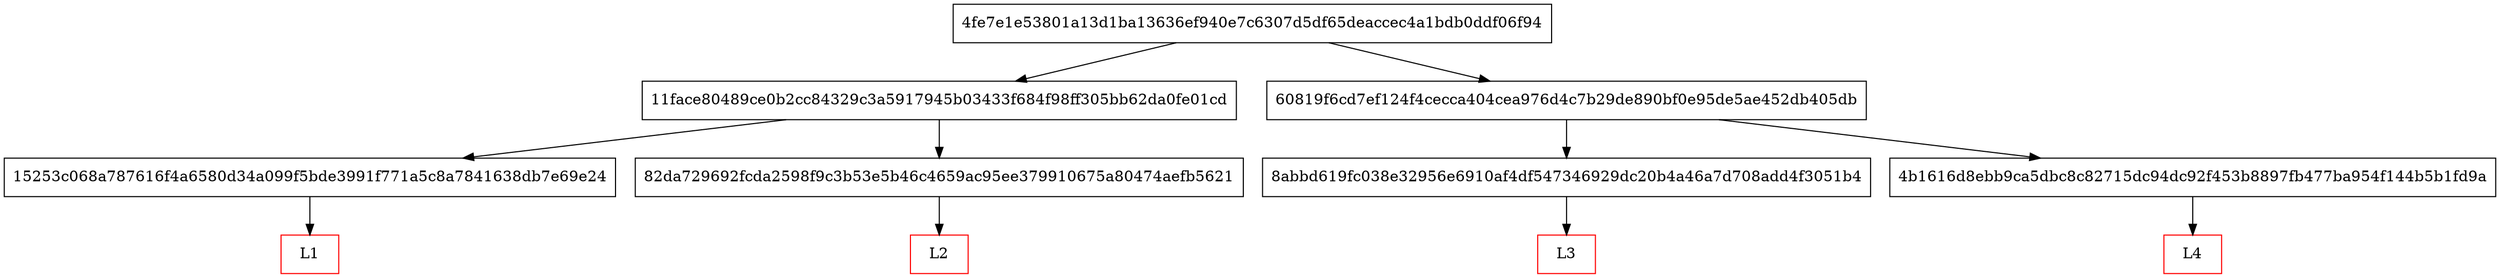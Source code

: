 digraph G {
node [shape=box]
root704[label="4fe7e1e53801a13d1ba13636ef940e7c6307d5df65deaccec4a1bdb0ddf06f94"]

root704 -> left58
left58[label="11face80489ce0b2cc84329c3a5917945b03433f684f98ff305bb62da0fe01cd"]

left58 -> left935
left935[label="15253c068a787616f4a6580d34a099f5bde3991f771a5c8a7841638db7e69e24"]

left58 -> right935
right935[label="82da729692fcda2598f9c3b53e5b46c4659ac95ee379910675a80474aefb5621"]

root704 -> right58
right58[label="60819f6cd7ef124f4cecca404cea976d4c7b29de890bf0e95de5ae452db405db"]

right58 -> left589
left589[label="8abbd619fc038e32956e6910af4df547346929dc20b4a46a7d708add4f3051b4"]

right58 -> right589
right589[label="4b1616d8ebb9ca5dbc8c82715dc94dc92f453b8897fb477ba954f144b5b1fd9a"]


781[label="L1" color=red]
left935 -> 781
899[label="L2" color=red]
right935 -> 899
804[label="L3" color=red]
left589 -> 804
440[label="L4" color=red]
right589 -> 440
}